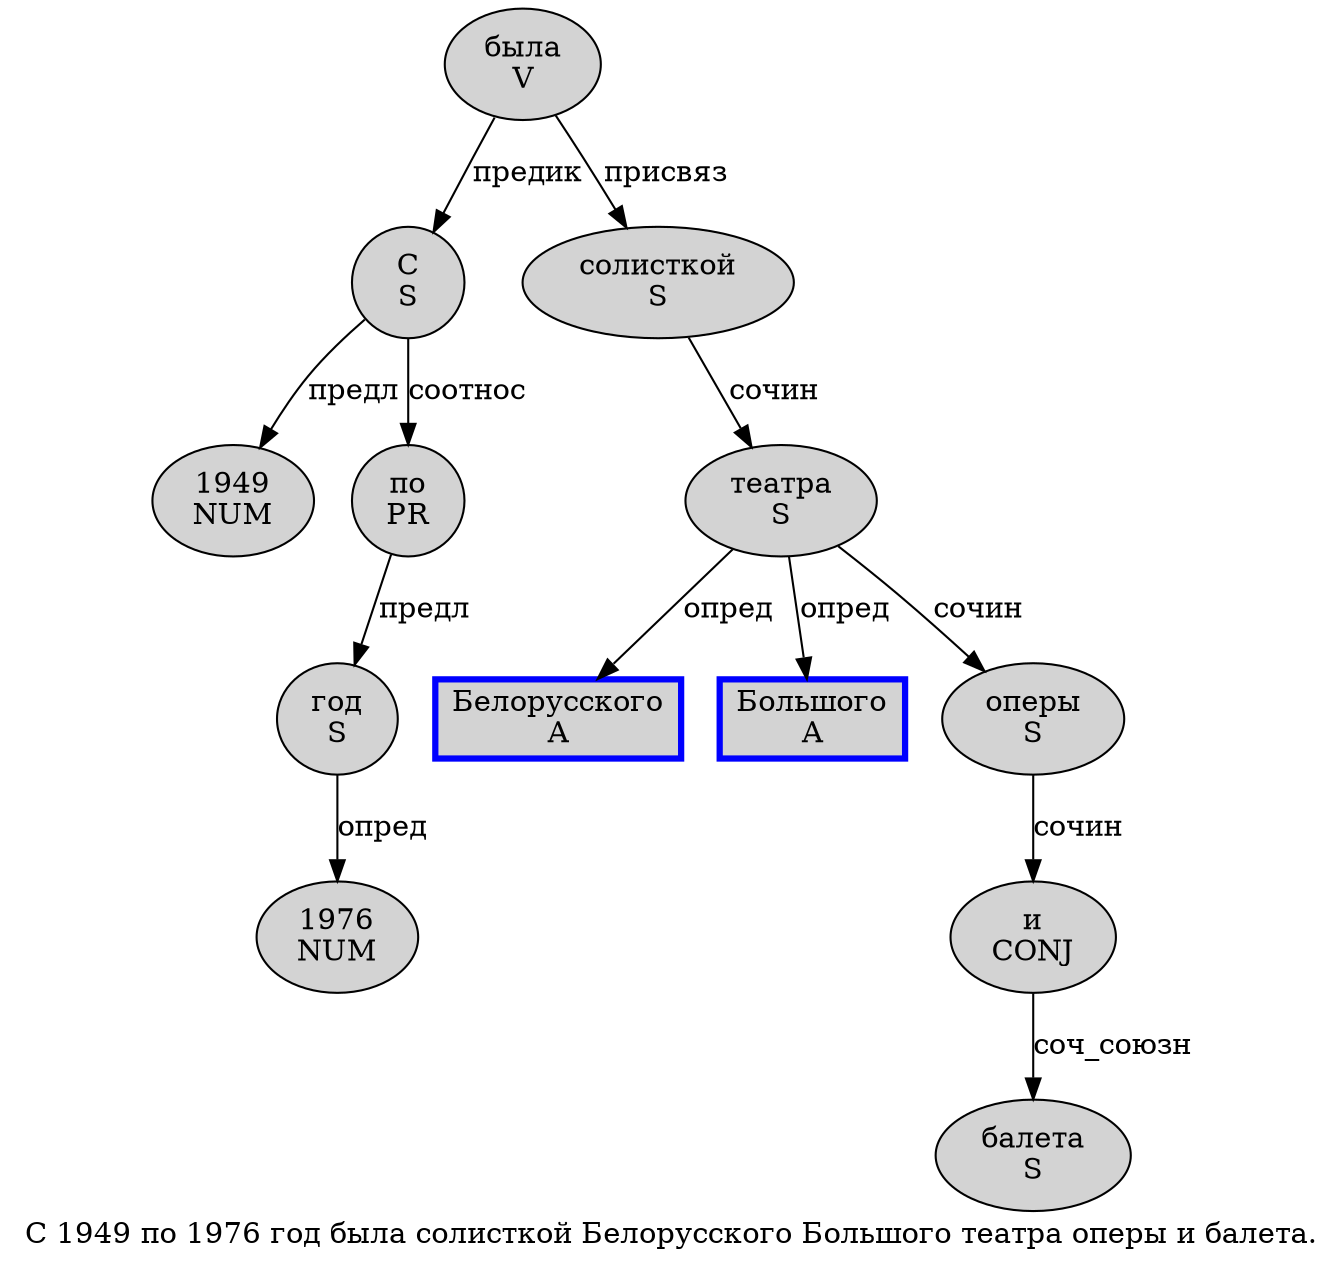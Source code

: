 digraph SENTENCE_106 {
	graph [label="С 1949 по 1976 год была солисткой Белорусского Большого театра оперы и балета."]
	node [style=filled]
		0 [label="С
S" color="" fillcolor=lightgray penwidth=1 shape=ellipse]
		1 [label="1949
NUM" color="" fillcolor=lightgray penwidth=1 shape=ellipse]
		2 [label="по
PR" color="" fillcolor=lightgray penwidth=1 shape=ellipse]
		3 [label="1976
NUM" color="" fillcolor=lightgray penwidth=1 shape=ellipse]
		4 [label="год
S" color="" fillcolor=lightgray penwidth=1 shape=ellipse]
		5 [label="была
V" color="" fillcolor=lightgray penwidth=1 shape=ellipse]
		6 [label="солисткой
S" color="" fillcolor=lightgray penwidth=1 shape=ellipse]
		7 [label="Белорусского
A" color=blue fillcolor=lightgray penwidth=3 shape=box]
		8 [label="Большого
A" color=blue fillcolor=lightgray penwidth=3 shape=box]
		9 [label="театра
S" color="" fillcolor=lightgray penwidth=1 shape=ellipse]
		10 [label="оперы
S" color="" fillcolor=lightgray penwidth=1 shape=ellipse]
		11 [label="и
CONJ" color="" fillcolor=lightgray penwidth=1 shape=ellipse]
		12 [label="балета
S" color="" fillcolor=lightgray penwidth=1 shape=ellipse]
			4 -> 3 [label="опред"]
			6 -> 9 [label="сочин"]
			0 -> 1 [label="предл"]
			0 -> 2 [label="соотнос"]
			5 -> 0 [label="предик"]
			5 -> 6 [label="присвяз"]
			2 -> 4 [label="предл"]
			9 -> 7 [label="опред"]
			9 -> 8 [label="опред"]
			9 -> 10 [label="сочин"]
			10 -> 11 [label="сочин"]
			11 -> 12 [label="соч_союзн"]
}